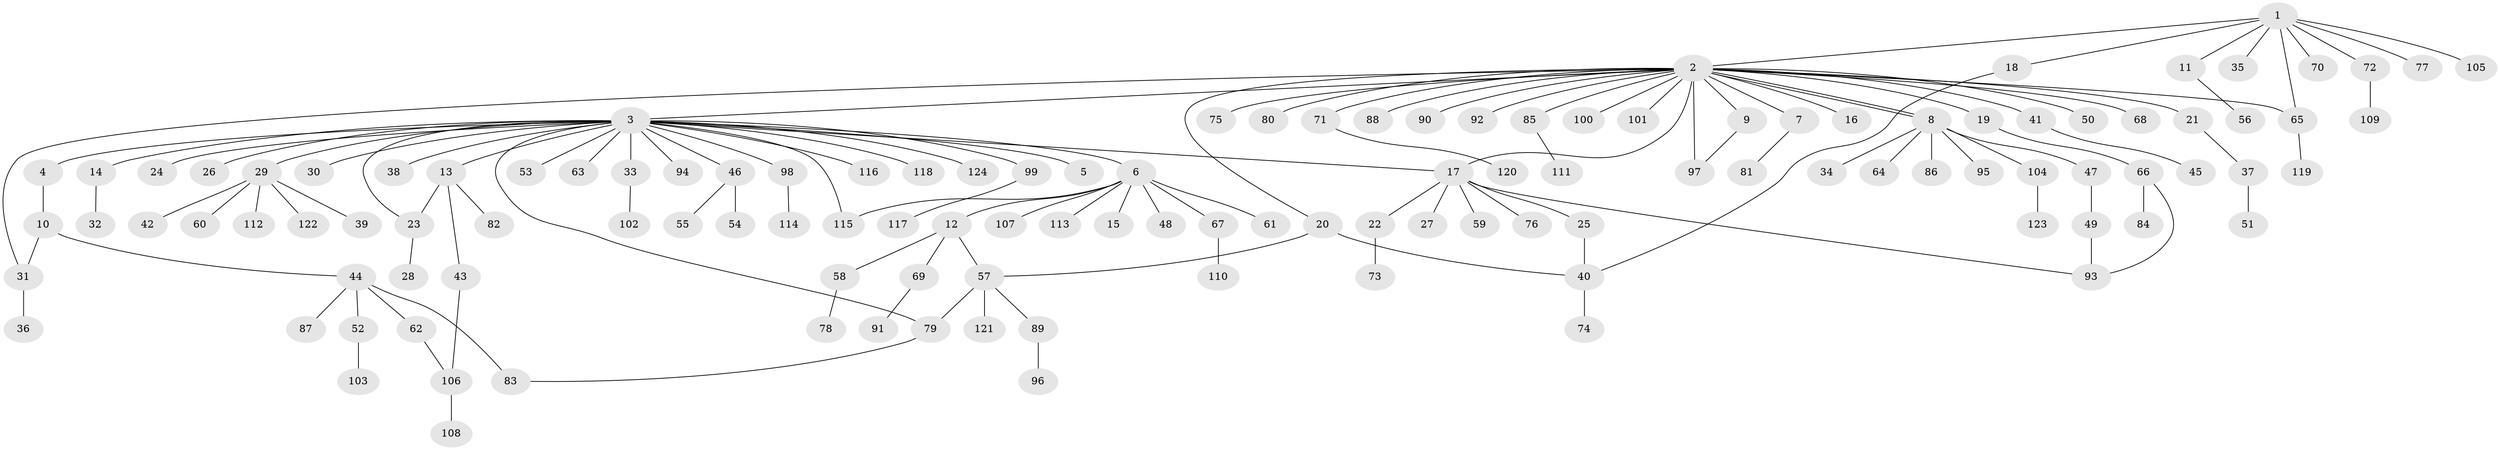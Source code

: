 // Generated by graph-tools (version 1.1) at 2025/11/02/27/25 16:11:12]
// undirected, 124 vertices, 138 edges
graph export_dot {
graph [start="1"]
  node [color=gray90,style=filled];
  1;
  2;
  3;
  4;
  5;
  6;
  7;
  8;
  9;
  10;
  11;
  12;
  13;
  14;
  15;
  16;
  17;
  18;
  19;
  20;
  21;
  22;
  23;
  24;
  25;
  26;
  27;
  28;
  29;
  30;
  31;
  32;
  33;
  34;
  35;
  36;
  37;
  38;
  39;
  40;
  41;
  42;
  43;
  44;
  45;
  46;
  47;
  48;
  49;
  50;
  51;
  52;
  53;
  54;
  55;
  56;
  57;
  58;
  59;
  60;
  61;
  62;
  63;
  64;
  65;
  66;
  67;
  68;
  69;
  70;
  71;
  72;
  73;
  74;
  75;
  76;
  77;
  78;
  79;
  80;
  81;
  82;
  83;
  84;
  85;
  86;
  87;
  88;
  89;
  90;
  91;
  92;
  93;
  94;
  95;
  96;
  97;
  98;
  99;
  100;
  101;
  102;
  103;
  104;
  105;
  106;
  107;
  108;
  109;
  110;
  111;
  112;
  113;
  114;
  115;
  116;
  117;
  118;
  119;
  120;
  121;
  122;
  123;
  124;
  1 -- 2;
  1 -- 11;
  1 -- 18;
  1 -- 35;
  1 -- 65;
  1 -- 70;
  1 -- 72;
  1 -- 77;
  1 -- 105;
  2 -- 3;
  2 -- 7;
  2 -- 8;
  2 -- 8;
  2 -- 9;
  2 -- 16;
  2 -- 17;
  2 -- 19;
  2 -- 20;
  2 -- 21;
  2 -- 31;
  2 -- 41;
  2 -- 50;
  2 -- 65;
  2 -- 68;
  2 -- 71;
  2 -- 75;
  2 -- 80;
  2 -- 85;
  2 -- 88;
  2 -- 90;
  2 -- 92;
  2 -- 97;
  2 -- 100;
  2 -- 101;
  3 -- 4;
  3 -- 5;
  3 -- 6;
  3 -- 13;
  3 -- 14;
  3 -- 17;
  3 -- 23;
  3 -- 24;
  3 -- 26;
  3 -- 29;
  3 -- 30;
  3 -- 33;
  3 -- 38;
  3 -- 46;
  3 -- 53;
  3 -- 63;
  3 -- 79;
  3 -- 94;
  3 -- 98;
  3 -- 99;
  3 -- 115;
  3 -- 116;
  3 -- 118;
  3 -- 124;
  4 -- 10;
  6 -- 12;
  6 -- 15;
  6 -- 48;
  6 -- 61;
  6 -- 67;
  6 -- 107;
  6 -- 113;
  6 -- 115;
  7 -- 81;
  8 -- 34;
  8 -- 47;
  8 -- 64;
  8 -- 86;
  8 -- 95;
  8 -- 104;
  9 -- 97;
  10 -- 31;
  10 -- 44;
  11 -- 56;
  12 -- 57;
  12 -- 58;
  12 -- 69;
  13 -- 23;
  13 -- 43;
  13 -- 82;
  14 -- 32;
  17 -- 22;
  17 -- 25;
  17 -- 27;
  17 -- 59;
  17 -- 76;
  17 -- 93;
  18 -- 40;
  19 -- 66;
  20 -- 40;
  20 -- 57;
  21 -- 37;
  22 -- 73;
  23 -- 28;
  25 -- 40;
  29 -- 39;
  29 -- 42;
  29 -- 60;
  29 -- 112;
  29 -- 122;
  31 -- 36;
  33 -- 102;
  37 -- 51;
  40 -- 74;
  41 -- 45;
  43 -- 106;
  44 -- 52;
  44 -- 62;
  44 -- 83;
  44 -- 87;
  46 -- 54;
  46 -- 55;
  47 -- 49;
  49 -- 93;
  52 -- 103;
  57 -- 79;
  57 -- 89;
  57 -- 121;
  58 -- 78;
  62 -- 106;
  65 -- 119;
  66 -- 84;
  66 -- 93;
  67 -- 110;
  69 -- 91;
  71 -- 120;
  72 -- 109;
  79 -- 83;
  85 -- 111;
  89 -- 96;
  98 -- 114;
  99 -- 117;
  104 -- 123;
  106 -- 108;
}
